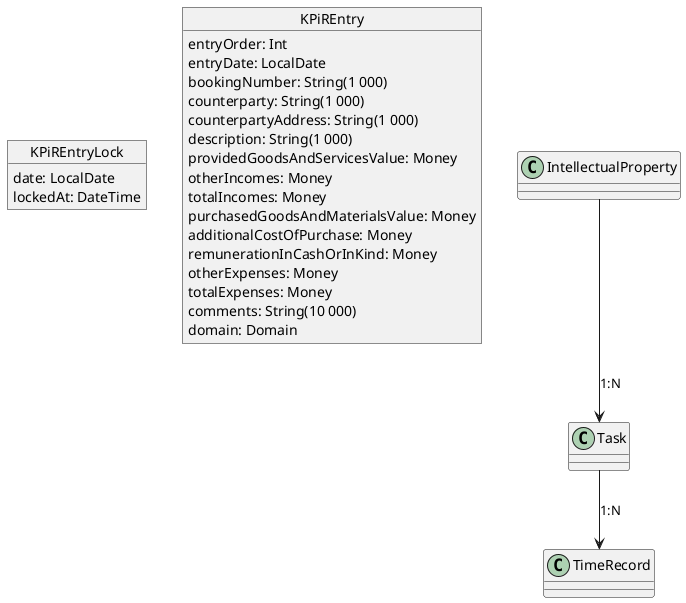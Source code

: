 @startuml

object KPiREntryLock {
    date: LocalDate
    lockedAt: DateTime
}

object KPiREntry {
    entryOrder: Int
    entryDate: LocalDate
    bookingNumber: String(1 000)
    counterparty: String(1 000)
    counterpartyAddress: String(1 000)
    description: String(1 000)
    providedGoodsAndServicesValue: Money
    otherIncomes: Money
    totalIncomes: Money
    purchasedGoodsAndMaterialsValue: Money
    additionalCostOfPurchase: Money
    remunerationInCashOrInKind: Money
    otherExpenses: Money
    totalExpenses: Money
    comments: String(10 000)
    domain: Domain
}

IntellectualProperty --> Task: 1:N
Task --> TimeRecord: 1:N

@endumlk
